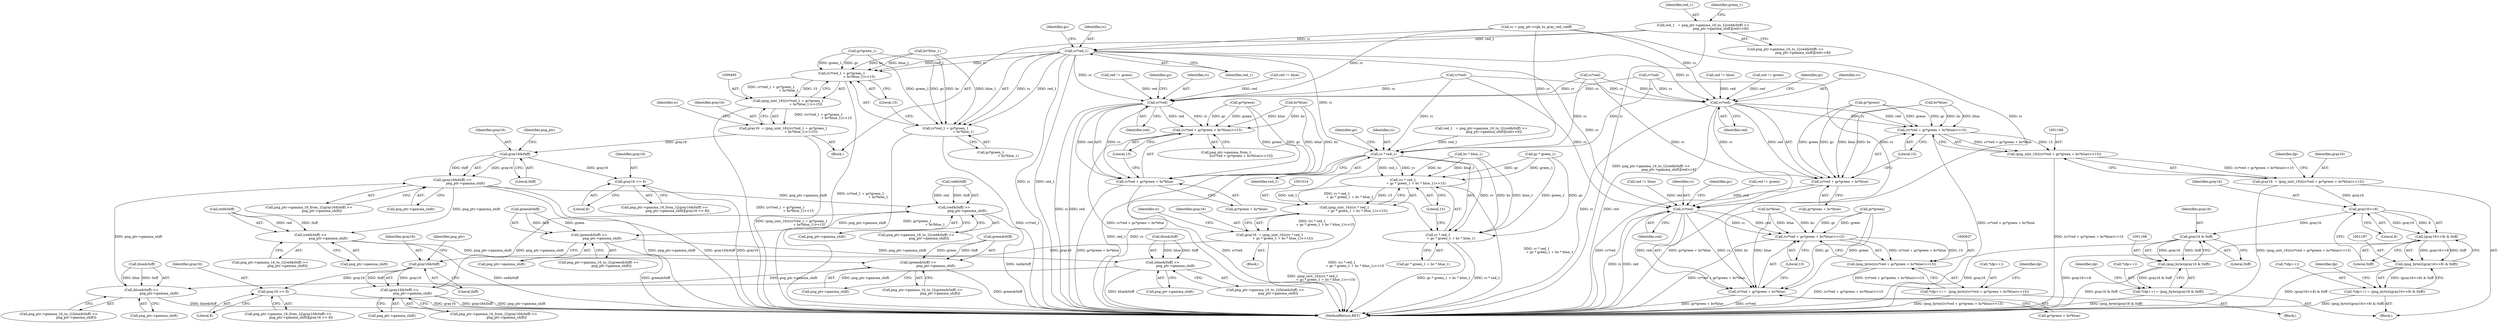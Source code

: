 digraph "0_Chrome_7f3d85b096f66870a15b37c2f40b219b2e292693_9@array" {
"1000438" [label="(Call,red_1   = png_ptr->gamma_16_to_1[(red&0xff) >>\n                                  png_ptr->gamma_shift][red>>8])"];
"1000498" [label="(Call,rc*red_1)"];
"1000496" [label="(Call,(rc*red_1 + gc*green_1\n                                  + bc*blue_1)>>15)"];
"1000494" [label="(Call,(png_uint_16)((rc*red_1 + gc*green_1\n                                  + bc*blue_1)>>15))"];
"1000492" [label="(Call,gray16  = (png_uint_16)((rc*red_1 + gc*green_1\n                                  + bc*blue_1)>>15))"];
"1000517" [label="(Call,gray16&0xff)"];
"1000516" [label="(Call,(gray16&0xff) >>\n                         png_ptr->gamma_shift)"];
"1000445" [label="(Call,(red&0xff) >>\n                                  png_ptr->gamma_shift)"];
"1000463" [label="(Call,(green&0xff) >>\n                                  png_ptr->gamma_shift)"];
"1000481" [label="(Call,(blue&0xff) >>\n                                  png_ptr->gamma_shift)"];
"1000964" [label="(Call,(red&0xff) >>\n                         png_ptr->gamma_shift)"];
"1000982" [label="(Call,(green&0xff) >>\n                         png_ptr->gamma_shift)"];
"1001000" [label="(Call,(blue&0xff) >>\n                         png_ptr->gamma_shift)"];
"1001035" [label="(Call,(gray16&0xff) >>\n                         png_ptr->gamma_shift)"];
"1000523" [label="(Call,gray16 >> 8)"];
"1000497" [label="(Call,rc*red_1 + gc*green_1\n                                  + bc*blue_1)"];
"1000765" [label="(Call,rc*red)"];
"1000763" [label="(Call,(rc*red + gc*green + bc*blue)>>15)"];
"1000764" [label="(Call,rc*red + gc*green + bc*blue)"];
"1000840" [label="(Call,rc*red)"];
"1000838" [label="(Call,(rc*red + gc*green + bc*blue)>>15)"];
"1000836" [label="(Call,(png_byte)((rc*red + gc*green + bc*blue)>>15))"];
"1000832" [label="(Call,*(dp++) =  (png_byte)((rc*red + gc*green + bc*blue)>>15))"];
"1000839" [label="(Call,rc*red + gc*green + bc*blue)"];
"1001017" [label="(Call,rc * red_1)"];
"1001015" [label="(Call,(rc * red_1\n                         + gc * green_1 + bc * blue_1)>>15)"];
"1001013" [label="(Call,(png_uint_16)((rc * red_1\n                         + gc * green_1 + bc * blue_1)>>15))"];
"1001011" [label="(Call,gray16  = (png_uint_16)((rc * red_1\n                         + gc * green_1 + bc * blue_1)>>15))"];
"1001036" [label="(Call,gray16&0xff)"];
"1001042" [label="(Call,gray16 >> 8)"];
"1001016" [label="(Call,rc * red_1\n                         + gc * green_1 + bc * blue_1)"];
"1001171" [label="(Call,rc*red)"];
"1001169" [label="(Call,(rc*red + gc*green + bc*blue)>>15)"];
"1001167" [label="(Call,(png_uint_16)((rc*red + gc*green + bc*blue)>>15))"];
"1001165" [label="(Call,gray16  = (png_uint_16)((rc*red + gc*green + bc*blue)>>15))"];
"1001189" [label="(Call,gray16>>8)"];
"1001188" [label="(Call,(gray16>>8) & 0xff)"];
"1001186" [label="(Call,(png_byte)((gray16>>8) & 0xff))"];
"1001182" [label="(Call,*(dp++) = (png_byte)((gray16>>8) & 0xff))"];
"1001199" [label="(Call,gray16 & 0xff)"];
"1001197" [label="(Call,(png_byte)(gray16 & 0xff))"];
"1001193" [label="(Call,*(dp++) = (png_byte)(gray16 & 0xff))"];
"1001170" [label="(Call,rc*red + gc*green + bc*blue)"];
"1000438" [label="(Call,red_1   = png_ptr->gamma_16_to_1[(red&0xff) >>\n                                  png_ptr->gamma_shift][red>>8])"];
"1000516" [label="(Call,(gray16&0xff) >>\n                         png_ptr->gamma_shift)"];
"1001039" [label="(Call,png_ptr->gamma_shift)"];
"1000436" [label="(Block,)"];
"1001191" [label="(Literal,8)"];
"1000839" [label="(Call,rc*red + gc*green + bc*blue)"];
"1000746" [label="(Call,red != green)"];
"1000498" [label="(Call,rc*red_1)"];
"1000764" [label="(Call,rc*red + gc*green + bc*blue)"];
"1000769" [label="(Call,gc*green)"];
"1001194" [label="(Call,*(dp++))"];
"1000854" [label="(Identifier,dp)"];
"1000512" [label="(Call,png_ptr->gamma_16_from_1[(gray16&0xff) >>\n                         png_ptr->gamma_shift])"];
"1001017" [label="(Call,rc * red_1)"];
"1000517" [label="(Call,gray16&0xff)"];
"1001173" [label="(Identifier,red)"];
"1000500" [label="(Identifier,red_1)"];
"1001019" [label="(Identifier,red_1)"];
"1000638" [label="(Call,rc*red)"];
"1000759" [label="(Call,png_ptr->gamma_from_1\n                             [(rc*red + gc*green + bc*blue)>>15])"];
"1000968" [label="(Call,png_ptr->gamma_shift)"];
"1000499" [label="(Identifier,rc)"];
"1000493" [label="(Identifier,gray16)"];
"1000986" [label="(Call,png_ptr->gamma_shift)"];
"1000955" [label="(Block,)"];
"1000505" [label="(Call,bc*blue_1)"];
"1000439" [label="(Identifier,red_1)"];
"1000964" [label="(Call,(red&0xff) >>\n                         png_ptr->gamma_shift)"];
"1001192" [label="(Literal,0xff)"];
"1000503" [label="(Identifier,gc)"];
"1000508" [label="(Literal,15)"];
"1000832" [label="(Call,*(dp++) =  (png_byte)((rc*red + gc*green + bc*blue)>>15))"];
"1000767" [label="(Identifier,red)"];
"1001018" [label="(Identifier,rc)"];
"1000838" [label="(Call,(rc*red + gc*green + bc*blue)>>15)"];
"1000445" [label="(Call,(red&0xff) >>\n                                  png_ptr->gamma_shift)"];
"1000802" [label="(Block,)"];
"1001156" [label="(Call,red != green)"];
"1001199" [label="(Call,gray16 & 0xff)"];
"1000525" [label="(Literal,8)"];
"1000485" [label="(Call,png_ptr->gamma_shift)"];
"1000826" [label="(Call,red != blue)"];
"1000844" [label="(Call,gc*green)"];
"1000840" [label="(Call,rc*red)"];
"1000775" [label="(Literal,15)"];
"1000957" [label="(Call,red_1   = png_ptr->gamma_16_to_1[(red&0xff) >>\n                         png_ptr->gamma_shift][red>>8])"];
"1001042" [label="(Call,gray16 >> 8)"];
"1000457" [label="(Identifier,green_1)"];
"1001043" [label="(Identifier,gray16)"];
"1001197" [label="(Call,(png_byte)(gray16 & 0xff))"];
"1001178" [label="(Call,bc*blue)"];
"1000502" [label="(Call,gc*green_1)"];
"1001038" [label="(Literal,0xff)"];
"1001176" [label="(Identifier,gc)"];
"1001201" [label="(Literal,0xff)"];
"1000477" [label="(Call,png_ptr->gamma_16_to_1[(blue&0xff) >>\n                                  png_ptr->gamma_shift])"];
"1001183" [label="(Call,*(dp++))"];
"1000983" [label="(Call,green&0xff)"];
"1001252" [label="(MethodReturn,RET)"];
"1001193" [label="(Call,*(dp++) = (png_byte)(gray16 & 0xff))"];
"1000518" [label="(Identifier,gray16)"];
"1001190" [label="(Identifier,gray16)"];
"1001172" [label="(Identifier,rc)"];
"1000982" [label="(Call,(green&0xff) >>\n                         png_ptr->gamma_shift)"];
"1001185" [label="(Identifier,dp)"];
"1001000" [label="(Call,(blue&0xff) >>\n                         png_ptr->gamma_shift)"];
"1000768" [label="(Call,gc*green + bc*blue)"];
"1001181" [label="(Literal,15)"];
"1001188" [label="(Call,(gray16>>8) & 0xff)"];
"1001036" [label="(Call,gray16&0xff)"];
"1000241" [label="(Call,rc*red)"];
"1001169" [label="(Call,(rc*red + gc*green + bc*blue)>>15)"];
"1000524" [label="(Identifier,gray16)"];
"1001020" [label="(Call,gc * green_1 + bc * blue_1)"];
"1000842" [label="(Identifier,red)"];
"1000492" [label="(Call,gray16  = (png_uint_16)((rc*red_1 + gc*green_1\n                                  + bc*blue_1)>>15))"];
"1001037" [label="(Identifier,gray16)"];
"1000850" [label="(Literal,15)"];
"1001196" [label="(Identifier,dp)"];
"1000763" [label="(Call,(rc*red + gc*green + bc*blue)>>15)"];
"1000319" [label="(Call,rc*red)"];
"1000833" [label="(Call,*(dp++))"];
"1000841" [label="(Identifier,rc)"];
"1001001" [label="(Call,blue&0xff)"];
"1000845" [label="(Identifier,gc)"];
"1000965" [label="(Call,red&0xff)"];
"1000497" [label="(Call,rc*red_1 + gc*green_1\n                                  + bc*blue_1)"];
"1000960" [label="(Call,png_ptr->gamma_16_to_1[(red&0xff) >>\n                         png_ptr->gamma_shift])"];
"1000520" [label="(Call,png_ptr->gamma_shift)"];
"1000511" [label="(Call,png_ptr->gamma_16_from_1[(gray16&0xff) >>\n                         png_ptr->gamma_shift][gray16 >> 8])"];
"1000772" [label="(Call,bc*blue)"];
"1001012" [label="(Identifier,gray16)"];
"1000765" [label="(Call,rc*red)"];
"1000481" [label="(Call,(blue&0xff) >>\n                                  png_ptr->gamma_shift)"];
"1000459" [label="(Call,png_ptr->gamma_16_to_1[(green&0xff) >>\n                                  png_ptr->gamma_shift])"];
"1000843" [label="(Call,gc*green + bc*blue)"];
"1000770" [label="(Identifier,gc)"];
"1000463" [label="(Call,(green&0xff) >>\n                                  png_ptr->gamma_shift)"];
"1000519" [label="(Literal,0xff)"];
"1000847" [label="(Call,bc*blue)"];
"1001016" [label="(Call,rc * red_1\n                         + gc * green_1 + bc * blue_1)"];
"1000496" [label="(Call,(rc*red_1 + gc*green_1\n                                  + bc*blue_1)>>15)"];
"1000766" [label="(Identifier,rc)"];
"1000978" [label="(Call,png_ptr->gamma_16_to_1[(green&0xff) >>\n                         png_ptr->gamma_shift])"];
"1000482" [label="(Call,blue&0xff)"];
"1000523" [label="(Call,gray16 >> 8)"];
"1001011" [label="(Call,gray16  = (png_uint_16)((rc * red_1\n                         + gc * green_1 + bc * blue_1)>>15))"];
"1001186" [label="(Call,(png_byte)((gray16>>8) & 0xff))"];
"1001205" [label="(Identifier,dp)"];
"1001165" [label="(Call,gray16  = (png_uint_16)((rc*red + gc*green + bc*blue)>>15))"];
"1001030" [label="(Call,png_ptr->gamma_16_from_1[(gray16&0xff) >>\n                         png_ptr->gamma_shift][gray16 >> 8])"];
"1000749" [label="(Call,red != blue)"];
"1001166" [label="(Identifier,gray16)"];
"1000446" [label="(Call,red&0xff)"];
"1001013" [label="(Call,(png_uint_16)((rc * red_1\n                         + gc * green_1 + bc * blue_1)>>15))"];
"1001200" [label="(Identifier,gray16)"];
"1001189" [label="(Call,gray16>>8)"];
"1001029" [label="(Identifier,w)"];
"1001024" [label="(Call,bc * blue_1)"];
"1001031" [label="(Call,png_ptr->gamma_16_from_1[(gray16&0xff) >>\n                         png_ptr->gamma_shift])"];
"1000510" [label="(Identifier,w)"];
"1000996" [label="(Call,png_ptr->gamma_16_to_1[(blue&0xff) >>\n                         png_ptr->gamma_shift])"];
"1000467" [label="(Call,png_ptr->gamma_shift)"];
"1001035" [label="(Call,(gray16&0xff) >>\n                         png_ptr->gamma_shift)"];
"1001021" [label="(Call,gc * green_1)"];
"1000823" [label="(Call,red != green)"];
"1000494" [label="(Call,(png_uint_16)((rc*red_1 + gc*green_1\n                                  + bc*blue_1)>>15))"];
"1001182" [label="(Call,*(dp++) = (png_byte)((gray16>>8) & 0xff))"];
"1001171" [label="(Call,rc*red)"];
"1001159" [label="(Call,red != blue)"];
"1000127" [label="(Call,rc = png_ptr->rgb_to_gray_red_coeff)"];
"1001015" [label="(Call,(rc * red_1\n                         + gc * green_1 + bc * blue_1)>>15)"];
"1001101" [label="(Block,)"];
"1001175" [label="(Call,gc*green)"];
"1001170" [label="(Call,rc*red + gc*green + bc*blue)"];
"1001044" [label="(Literal,8)"];
"1000521" [label="(Identifier,png_ptr)"];
"1000449" [label="(Call,png_ptr->gamma_shift)"];
"1000836" [label="(Call,(png_byte)((rc*red + gc*green + bc*blue)>>15))"];
"1000441" [label="(Call,png_ptr->gamma_16_to_1[(red&0xff) >>\n                                  png_ptr->gamma_shift])"];
"1000501" [label="(Call,gc*green_1\n                                  + bc*blue_1)"];
"1000464" [label="(Call,green&0xff)"];
"1001004" [label="(Call,png_ptr->gamma_shift)"];
"1001027" [label="(Literal,15)"];
"1001040" [label="(Identifier,png_ptr)"];
"1001022" [label="(Identifier,gc)"];
"1001167" [label="(Call,(png_uint_16)((rc*red + gc*green + bc*blue)>>15))"];
"1001174" [label="(Call,gc*green + bc*blue)"];
"1000440" [label="(Call,png_ptr->gamma_16_to_1[(red&0xff) >>\n                                  png_ptr->gamma_shift][red>>8])"];
"1000438" -> "1000436"  [label="AST: "];
"1000438" -> "1000440"  [label="CFG: "];
"1000439" -> "1000438"  [label="AST: "];
"1000440" -> "1000438"  [label="AST: "];
"1000457" -> "1000438"  [label="CFG: "];
"1000438" -> "1001252"  [label="DDG: png_ptr->gamma_16_to_1[(red&0xff) >>\n                                  png_ptr->gamma_shift][red>>8]"];
"1000438" -> "1000498"  [label="DDG: red_1"];
"1000498" -> "1000497"  [label="AST: "];
"1000498" -> "1000500"  [label="CFG: "];
"1000499" -> "1000498"  [label="AST: "];
"1000500" -> "1000498"  [label="AST: "];
"1000503" -> "1000498"  [label="CFG: "];
"1000498" -> "1001252"  [label="DDG: rc"];
"1000498" -> "1001252"  [label="DDG: red_1"];
"1000498" -> "1000496"  [label="DDG: rc"];
"1000498" -> "1000496"  [label="DDG: red_1"];
"1000498" -> "1000497"  [label="DDG: rc"];
"1000498" -> "1000497"  [label="DDG: red_1"];
"1000127" -> "1000498"  [label="DDG: rc"];
"1000498" -> "1000765"  [label="DDG: rc"];
"1000498" -> "1000840"  [label="DDG: rc"];
"1000498" -> "1001017"  [label="DDG: rc"];
"1000498" -> "1001171"  [label="DDG: rc"];
"1000496" -> "1000494"  [label="AST: "];
"1000496" -> "1000508"  [label="CFG: "];
"1000497" -> "1000496"  [label="AST: "];
"1000508" -> "1000496"  [label="AST: "];
"1000494" -> "1000496"  [label="CFG: "];
"1000496" -> "1001252"  [label="DDG: rc*red_1 + gc*green_1\n                                  + bc*blue_1"];
"1000496" -> "1000494"  [label="DDG: rc*red_1 + gc*green_1\n                                  + bc*blue_1"];
"1000496" -> "1000494"  [label="DDG: 15"];
"1000502" -> "1000496"  [label="DDG: gc"];
"1000502" -> "1000496"  [label="DDG: green_1"];
"1000505" -> "1000496"  [label="DDG: bc"];
"1000505" -> "1000496"  [label="DDG: blue_1"];
"1000494" -> "1000492"  [label="AST: "];
"1000495" -> "1000494"  [label="AST: "];
"1000492" -> "1000494"  [label="CFG: "];
"1000494" -> "1001252"  [label="DDG: (rc*red_1 + gc*green_1\n                                  + bc*blue_1)>>15"];
"1000494" -> "1000492"  [label="DDG: (rc*red_1 + gc*green_1\n                                  + bc*blue_1)>>15"];
"1000492" -> "1000436"  [label="AST: "];
"1000493" -> "1000492"  [label="AST: "];
"1000510" -> "1000492"  [label="CFG: "];
"1000492" -> "1001252"  [label="DDG: (png_uint_16)((rc*red_1 + gc*green_1\n                                  + bc*blue_1)>>15)"];
"1000492" -> "1000517"  [label="DDG: gray16"];
"1000517" -> "1000516"  [label="AST: "];
"1000517" -> "1000519"  [label="CFG: "];
"1000518" -> "1000517"  [label="AST: "];
"1000519" -> "1000517"  [label="AST: "];
"1000521" -> "1000517"  [label="CFG: "];
"1000517" -> "1000516"  [label="DDG: gray16"];
"1000517" -> "1000516"  [label="DDG: 0xff"];
"1000517" -> "1000523"  [label="DDG: gray16"];
"1000516" -> "1000512"  [label="AST: "];
"1000516" -> "1000520"  [label="CFG: "];
"1000520" -> "1000516"  [label="AST: "];
"1000512" -> "1000516"  [label="CFG: "];
"1000516" -> "1001252"  [label="DDG: png_ptr->gamma_shift"];
"1000516" -> "1001252"  [label="DDG: gray16&0xff"];
"1000516" -> "1000445"  [label="DDG: png_ptr->gamma_shift"];
"1000481" -> "1000516"  [label="DDG: png_ptr->gamma_shift"];
"1000516" -> "1000964"  [label="DDG: png_ptr->gamma_shift"];
"1000445" -> "1000441"  [label="AST: "];
"1000445" -> "1000449"  [label="CFG: "];
"1000446" -> "1000445"  [label="AST: "];
"1000449" -> "1000445"  [label="AST: "];
"1000441" -> "1000445"  [label="CFG: "];
"1000445" -> "1001252"  [label="DDG: red&0xff"];
"1000446" -> "1000445"  [label="DDG: red"];
"1000446" -> "1000445"  [label="DDG: 0xff"];
"1000445" -> "1000463"  [label="DDG: png_ptr->gamma_shift"];
"1000463" -> "1000459"  [label="AST: "];
"1000463" -> "1000467"  [label="CFG: "];
"1000464" -> "1000463"  [label="AST: "];
"1000467" -> "1000463"  [label="AST: "];
"1000459" -> "1000463"  [label="CFG: "];
"1000463" -> "1001252"  [label="DDG: green&0xff"];
"1000464" -> "1000463"  [label="DDG: green"];
"1000464" -> "1000463"  [label="DDG: 0xff"];
"1000463" -> "1000481"  [label="DDG: png_ptr->gamma_shift"];
"1000481" -> "1000477"  [label="AST: "];
"1000481" -> "1000485"  [label="CFG: "];
"1000482" -> "1000481"  [label="AST: "];
"1000485" -> "1000481"  [label="AST: "];
"1000477" -> "1000481"  [label="CFG: "];
"1000481" -> "1001252"  [label="DDG: blue&0xff"];
"1000482" -> "1000481"  [label="DDG: blue"];
"1000482" -> "1000481"  [label="DDG: 0xff"];
"1000964" -> "1000960"  [label="AST: "];
"1000964" -> "1000968"  [label="CFG: "];
"1000965" -> "1000964"  [label="AST: "];
"1000968" -> "1000964"  [label="AST: "];
"1000960" -> "1000964"  [label="CFG: "];
"1000964" -> "1001252"  [label="DDG: red&0xff"];
"1000965" -> "1000964"  [label="DDG: red"];
"1000965" -> "1000964"  [label="DDG: 0xff"];
"1001035" -> "1000964"  [label="DDG: png_ptr->gamma_shift"];
"1000964" -> "1000982"  [label="DDG: png_ptr->gamma_shift"];
"1000982" -> "1000978"  [label="AST: "];
"1000982" -> "1000986"  [label="CFG: "];
"1000983" -> "1000982"  [label="AST: "];
"1000986" -> "1000982"  [label="AST: "];
"1000978" -> "1000982"  [label="CFG: "];
"1000982" -> "1001252"  [label="DDG: green&0xff"];
"1000983" -> "1000982"  [label="DDG: green"];
"1000983" -> "1000982"  [label="DDG: 0xff"];
"1000982" -> "1001000"  [label="DDG: png_ptr->gamma_shift"];
"1001000" -> "1000996"  [label="AST: "];
"1001000" -> "1001004"  [label="CFG: "];
"1001001" -> "1001000"  [label="AST: "];
"1001004" -> "1001000"  [label="AST: "];
"1000996" -> "1001000"  [label="CFG: "];
"1001000" -> "1001252"  [label="DDG: blue&0xff"];
"1001001" -> "1001000"  [label="DDG: blue"];
"1001001" -> "1001000"  [label="DDG: 0xff"];
"1001000" -> "1001035"  [label="DDG: png_ptr->gamma_shift"];
"1001035" -> "1001031"  [label="AST: "];
"1001035" -> "1001039"  [label="CFG: "];
"1001036" -> "1001035"  [label="AST: "];
"1001039" -> "1001035"  [label="AST: "];
"1001031" -> "1001035"  [label="CFG: "];
"1001035" -> "1001252"  [label="DDG: gray16&0xff"];
"1001035" -> "1001252"  [label="DDG: png_ptr->gamma_shift"];
"1001036" -> "1001035"  [label="DDG: gray16"];
"1001036" -> "1001035"  [label="DDG: 0xff"];
"1000523" -> "1000511"  [label="AST: "];
"1000523" -> "1000525"  [label="CFG: "];
"1000524" -> "1000523"  [label="AST: "];
"1000525" -> "1000523"  [label="AST: "];
"1000511" -> "1000523"  [label="CFG: "];
"1000523" -> "1001252"  [label="DDG: gray16"];
"1000497" -> "1000501"  [label="CFG: "];
"1000501" -> "1000497"  [label="AST: "];
"1000508" -> "1000497"  [label="CFG: "];
"1000497" -> "1001252"  [label="DDG: rc*red_1"];
"1000497" -> "1001252"  [label="DDG: gc*green_1\n                                  + bc*blue_1"];
"1000502" -> "1000497"  [label="DDG: gc"];
"1000502" -> "1000497"  [label="DDG: green_1"];
"1000505" -> "1000497"  [label="DDG: bc"];
"1000505" -> "1000497"  [label="DDG: blue_1"];
"1000765" -> "1000764"  [label="AST: "];
"1000765" -> "1000767"  [label="CFG: "];
"1000766" -> "1000765"  [label="AST: "];
"1000767" -> "1000765"  [label="AST: "];
"1000770" -> "1000765"  [label="CFG: "];
"1000765" -> "1001252"  [label="DDG: red"];
"1000765" -> "1001252"  [label="DDG: rc"];
"1000765" -> "1000763"  [label="DDG: rc"];
"1000765" -> "1000763"  [label="DDG: red"];
"1000765" -> "1000764"  [label="DDG: rc"];
"1000765" -> "1000764"  [label="DDG: red"];
"1000638" -> "1000765"  [label="DDG: rc"];
"1000241" -> "1000765"  [label="DDG: rc"];
"1000127" -> "1000765"  [label="DDG: rc"];
"1000319" -> "1000765"  [label="DDG: rc"];
"1000746" -> "1000765"  [label="DDG: red"];
"1000749" -> "1000765"  [label="DDG: red"];
"1000763" -> "1000759"  [label="AST: "];
"1000763" -> "1000775"  [label="CFG: "];
"1000764" -> "1000763"  [label="AST: "];
"1000775" -> "1000763"  [label="AST: "];
"1000759" -> "1000763"  [label="CFG: "];
"1000763" -> "1001252"  [label="DDG: rc*red + gc*green + bc*blue"];
"1000769" -> "1000763"  [label="DDG: gc"];
"1000769" -> "1000763"  [label="DDG: green"];
"1000772" -> "1000763"  [label="DDG: bc"];
"1000772" -> "1000763"  [label="DDG: blue"];
"1000764" -> "1000768"  [label="CFG: "];
"1000768" -> "1000764"  [label="AST: "];
"1000775" -> "1000764"  [label="CFG: "];
"1000764" -> "1001252"  [label="DDG: rc*red"];
"1000764" -> "1001252"  [label="DDG: gc*green + bc*blue"];
"1000769" -> "1000764"  [label="DDG: gc"];
"1000769" -> "1000764"  [label="DDG: green"];
"1000772" -> "1000764"  [label="DDG: bc"];
"1000772" -> "1000764"  [label="DDG: blue"];
"1000840" -> "1000839"  [label="AST: "];
"1000840" -> "1000842"  [label="CFG: "];
"1000841" -> "1000840"  [label="AST: "];
"1000842" -> "1000840"  [label="AST: "];
"1000845" -> "1000840"  [label="CFG: "];
"1000840" -> "1001252"  [label="DDG: red"];
"1000840" -> "1001252"  [label="DDG: rc"];
"1000840" -> "1000838"  [label="DDG: rc"];
"1000840" -> "1000838"  [label="DDG: red"];
"1000840" -> "1000839"  [label="DDG: rc"];
"1000840" -> "1000839"  [label="DDG: red"];
"1000638" -> "1000840"  [label="DDG: rc"];
"1000241" -> "1000840"  [label="DDG: rc"];
"1000127" -> "1000840"  [label="DDG: rc"];
"1000319" -> "1000840"  [label="DDG: rc"];
"1000826" -> "1000840"  [label="DDG: red"];
"1000823" -> "1000840"  [label="DDG: red"];
"1000838" -> "1000836"  [label="AST: "];
"1000838" -> "1000850"  [label="CFG: "];
"1000839" -> "1000838"  [label="AST: "];
"1000850" -> "1000838"  [label="AST: "];
"1000836" -> "1000838"  [label="CFG: "];
"1000838" -> "1001252"  [label="DDG: rc*red + gc*green + bc*blue"];
"1000838" -> "1000836"  [label="DDG: rc*red + gc*green + bc*blue"];
"1000838" -> "1000836"  [label="DDG: 15"];
"1000844" -> "1000838"  [label="DDG: gc"];
"1000844" -> "1000838"  [label="DDG: green"];
"1000847" -> "1000838"  [label="DDG: bc"];
"1000847" -> "1000838"  [label="DDG: blue"];
"1000836" -> "1000832"  [label="AST: "];
"1000837" -> "1000836"  [label="AST: "];
"1000832" -> "1000836"  [label="CFG: "];
"1000836" -> "1001252"  [label="DDG: (rc*red + gc*green + bc*blue)>>15"];
"1000836" -> "1000832"  [label="DDG: (rc*red + gc*green + bc*blue)>>15"];
"1000832" -> "1000802"  [label="AST: "];
"1000833" -> "1000832"  [label="AST: "];
"1000854" -> "1000832"  [label="CFG: "];
"1000832" -> "1001252"  [label="DDG: (png_byte)((rc*red + gc*green + bc*blue)>>15)"];
"1000839" -> "1000843"  [label="CFG: "];
"1000843" -> "1000839"  [label="AST: "];
"1000850" -> "1000839"  [label="CFG: "];
"1000839" -> "1001252"  [label="DDG: gc*green + bc*blue"];
"1000839" -> "1001252"  [label="DDG: rc*red"];
"1000844" -> "1000839"  [label="DDG: gc"];
"1000844" -> "1000839"  [label="DDG: green"];
"1000847" -> "1000839"  [label="DDG: bc"];
"1000847" -> "1000839"  [label="DDG: blue"];
"1001017" -> "1001016"  [label="AST: "];
"1001017" -> "1001019"  [label="CFG: "];
"1001018" -> "1001017"  [label="AST: "];
"1001019" -> "1001017"  [label="AST: "];
"1001022" -> "1001017"  [label="CFG: "];
"1001017" -> "1001252"  [label="DDG: rc"];
"1001017" -> "1001252"  [label="DDG: red_1"];
"1001017" -> "1001015"  [label="DDG: rc"];
"1001017" -> "1001015"  [label="DDG: red_1"];
"1001017" -> "1001016"  [label="DDG: rc"];
"1001017" -> "1001016"  [label="DDG: red_1"];
"1000638" -> "1001017"  [label="DDG: rc"];
"1000241" -> "1001017"  [label="DDG: rc"];
"1000127" -> "1001017"  [label="DDG: rc"];
"1000319" -> "1001017"  [label="DDG: rc"];
"1000957" -> "1001017"  [label="DDG: red_1"];
"1001015" -> "1001013"  [label="AST: "];
"1001015" -> "1001027"  [label="CFG: "];
"1001016" -> "1001015"  [label="AST: "];
"1001027" -> "1001015"  [label="AST: "];
"1001013" -> "1001015"  [label="CFG: "];
"1001015" -> "1001252"  [label="DDG: rc * red_1\n                         + gc * green_1 + bc * blue_1"];
"1001015" -> "1001013"  [label="DDG: rc * red_1\n                         + gc * green_1 + bc * blue_1"];
"1001015" -> "1001013"  [label="DDG: 15"];
"1001021" -> "1001015"  [label="DDG: gc"];
"1001021" -> "1001015"  [label="DDG: green_1"];
"1001024" -> "1001015"  [label="DDG: bc"];
"1001024" -> "1001015"  [label="DDG: blue_1"];
"1001013" -> "1001011"  [label="AST: "];
"1001014" -> "1001013"  [label="AST: "];
"1001011" -> "1001013"  [label="CFG: "];
"1001013" -> "1001252"  [label="DDG: (rc * red_1\n                         + gc * green_1 + bc * blue_1)>>15"];
"1001013" -> "1001011"  [label="DDG: (rc * red_1\n                         + gc * green_1 + bc * blue_1)>>15"];
"1001011" -> "1000955"  [label="AST: "];
"1001012" -> "1001011"  [label="AST: "];
"1001029" -> "1001011"  [label="CFG: "];
"1001011" -> "1001252"  [label="DDG: (png_uint_16)((rc * red_1\n                         + gc * green_1 + bc * blue_1)>>15)"];
"1001011" -> "1001036"  [label="DDG: gray16"];
"1001036" -> "1001038"  [label="CFG: "];
"1001037" -> "1001036"  [label="AST: "];
"1001038" -> "1001036"  [label="AST: "];
"1001040" -> "1001036"  [label="CFG: "];
"1001036" -> "1001042"  [label="DDG: gray16"];
"1001042" -> "1001030"  [label="AST: "];
"1001042" -> "1001044"  [label="CFG: "];
"1001043" -> "1001042"  [label="AST: "];
"1001044" -> "1001042"  [label="AST: "];
"1001030" -> "1001042"  [label="CFG: "];
"1001042" -> "1001252"  [label="DDG: gray16"];
"1001016" -> "1001020"  [label="CFG: "];
"1001020" -> "1001016"  [label="AST: "];
"1001027" -> "1001016"  [label="CFG: "];
"1001016" -> "1001252"  [label="DDG: gc * green_1 + bc * blue_1"];
"1001016" -> "1001252"  [label="DDG: rc * red_1"];
"1001021" -> "1001016"  [label="DDG: gc"];
"1001021" -> "1001016"  [label="DDG: green_1"];
"1001024" -> "1001016"  [label="DDG: bc"];
"1001024" -> "1001016"  [label="DDG: blue_1"];
"1001171" -> "1001170"  [label="AST: "];
"1001171" -> "1001173"  [label="CFG: "];
"1001172" -> "1001171"  [label="AST: "];
"1001173" -> "1001171"  [label="AST: "];
"1001176" -> "1001171"  [label="CFG: "];
"1001171" -> "1001252"  [label="DDG: rc"];
"1001171" -> "1001252"  [label="DDG: red"];
"1001171" -> "1001169"  [label="DDG: rc"];
"1001171" -> "1001169"  [label="DDG: red"];
"1001171" -> "1001170"  [label="DDG: rc"];
"1001171" -> "1001170"  [label="DDG: red"];
"1000638" -> "1001171"  [label="DDG: rc"];
"1000241" -> "1001171"  [label="DDG: rc"];
"1000127" -> "1001171"  [label="DDG: rc"];
"1000319" -> "1001171"  [label="DDG: rc"];
"1001159" -> "1001171"  [label="DDG: red"];
"1001156" -> "1001171"  [label="DDG: red"];
"1001169" -> "1001167"  [label="AST: "];
"1001169" -> "1001181"  [label="CFG: "];
"1001170" -> "1001169"  [label="AST: "];
"1001181" -> "1001169"  [label="AST: "];
"1001167" -> "1001169"  [label="CFG: "];
"1001169" -> "1001252"  [label="DDG: rc*red + gc*green + bc*blue"];
"1001169" -> "1001167"  [label="DDG: rc*red + gc*green + bc*blue"];
"1001169" -> "1001167"  [label="DDG: 15"];
"1001175" -> "1001169"  [label="DDG: gc"];
"1001175" -> "1001169"  [label="DDG: green"];
"1001178" -> "1001169"  [label="DDG: bc"];
"1001178" -> "1001169"  [label="DDG: blue"];
"1001167" -> "1001165"  [label="AST: "];
"1001168" -> "1001167"  [label="AST: "];
"1001165" -> "1001167"  [label="CFG: "];
"1001167" -> "1001252"  [label="DDG: (rc*red + gc*green + bc*blue)>>15"];
"1001167" -> "1001165"  [label="DDG: (rc*red + gc*green + bc*blue)>>15"];
"1001165" -> "1001101"  [label="AST: "];
"1001166" -> "1001165"  [label="AST: "];
"1001185" -> "1001165"  [label="CFG: "];
"1001165" -> "1001252"  [label="DDG: (png_uint_16)((rc*red + gc*green + bc*blue)>>15)"];
"1001165" -> "1001189"  [label="DDG: gray16"];
"1001189" -> "1001188"  [label="AST: "];
"1001189" -> "1001191"  [label="CFG: "];
"1001190" -> "1001189"  [label="AST: "];
"1001191" -> "1001189"  [label="AST: "];
"1001192" -> "1001189"  [label="CFG: "];
"1001189" -> "1001188"  [label="DDG: gray16"];
"1001189" -> "1001188"  [label="DDG: 8"];
"1001189" -> "1001199"  [label="DDG: gray16"];
"1001188" -> "1001186"  [label="AST: "];
"1001188" -> "1001192"  [label="CFG: "];
"1001192" -> "1001188"  [label="AST: "];
"1001186" -> "1001188"  [label="CFG: "];
"1001188" -> "1001252"  [label="DDG: gray16>>8"];
"1001188" -> "1001186"  [label="DDG: gray16>>8"];
"1001188" -> "1001186"  [label="DDG: 0xff"];
"1001186" -> "1001182"  [label="AST: "];
"1001187" -> "1001186"  [label="AST: "];
"1001182" -> "1001186"  [label="CFG: "];
"1001186" -> "1001252"  [label="DDG: (gray16>>8) & 0xff"];
"1001186" -> "1001182"  [label="DDG: (gray16>>8) & 0xff"];
"1001182" -> "1001101"  [label="AST: "];
"1001183" -> "1001182"  [label="AST: "];
"1001196" -> "1001182"  [label="CFG: "];
"1001182" -> "1001252"  [label="DDG: (png_byte)((gray16>>8) & 0xff)"];
"1001199" -> "1001197"  [label="AST: "];
"1001199" -> "1001201"  [label="CFG: "];
"1001200" -> "1001199"  [label="AST: "];
"1001201" -> "1001199"  [label="AST: "];
"1001197" -> "1001199"  [label="CFG: "];
"1001199" -> "1001252"  [label="DDG: gray16"];
"1001199" -> "1001197"  [label="DDG: gray16"];
"1001199" -> "1001197"  [label="DDG: 0xff"];
"1001197" -> "1001193"  [label="AST: "];
"1001198" -> "1001197"  [label="AST: "];
"1001193" -> "1001197"  [label="CFG: "];
"1001197" -> "1001252"  [label="DDG: gray16 & 0xff"];
"1001197" -> "1001193"  [label="DDG: gray16 & 0xff"];
"1001193" -> "1001101"  [label="AST: "];
"1001194" -> "1001193"  [label="AST: "];
"1001205" -> "1001193"  [label="CFG: "];
"1001193" -> "1001252"  [label="DDG: (png_byte)(gray16 & 0xff)"];
"1001170" -> "1001174"  [label="CFG: "];
"1001174" -> "1001170"  [label="AST: "];
"1001181" -> "1001170"  [label="CFG: "];
"1001170" -> "1001252"  [label="DDG: gc*green + bc*blue"];
"1001170" -> "1001252"  [label="DDG: rc*red"];
"1001175" -> "1001170"  [label="DDG: gc"];
"1001175" -> "1001170"  [label="DDG: green"];
"1001178" -> "1001170"  [label="DDG: bc"];
"1001178" -> "1001170"  [label="DDG: blue"];
}
